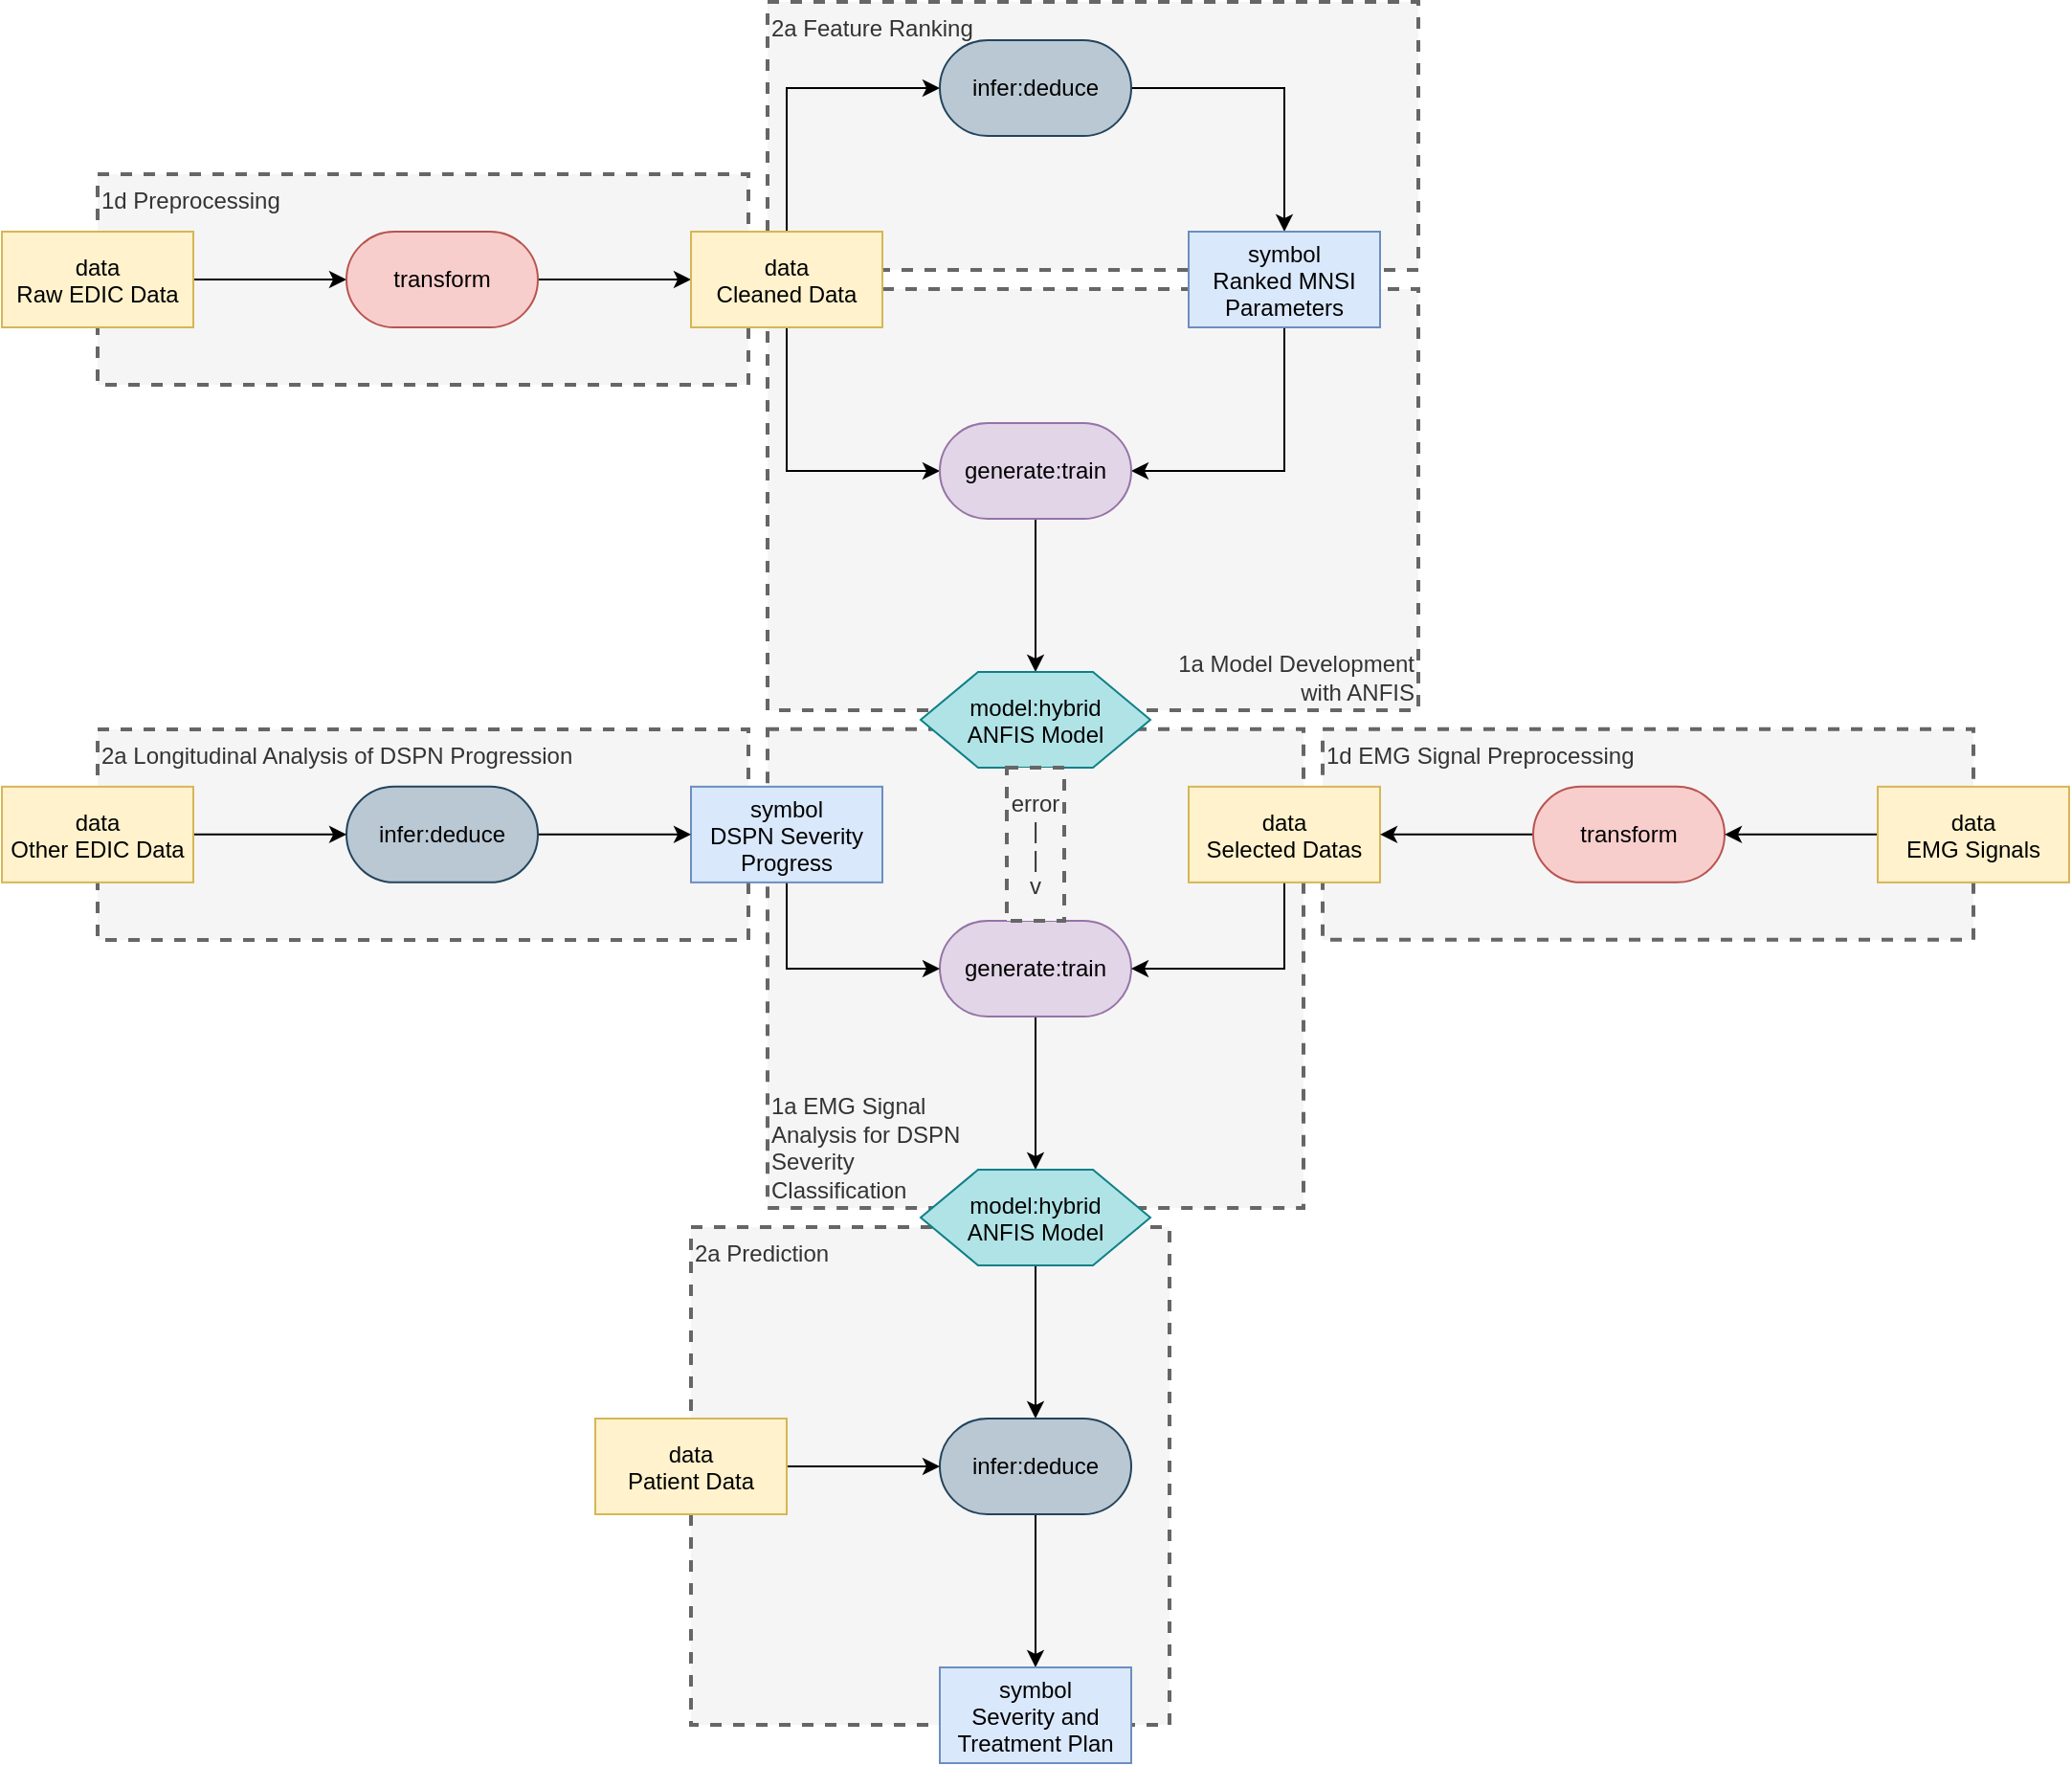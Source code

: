 <mxfile version="27.0.4" pages="2">
  <diagram name="Page-1" id="gnQ59_qfNAxgpLE1P7-v">
    <mxGraphModel dx="1310" dy="785" grid="1" gridSize="10" guides="1" tooltips="1" connect="1" arrows="1" fold="1" page="1" pageScale="1" pageWidth="3300" pageHeight="4681" math="0" shadow="0">
      <root>
        <mxCell id="0" />
        <mxCell id="1" parent="0" />
        <mxCell id="en7pM3Hq7dKchu8Cz5Mi-48" value="2a Prediction" style="text;html=1;align=left;verticalAlign=top;whiteSpace=wrap;rounded=0;dashed=1;fillColor=#f5f5f5;fontColor=#333333;strokeColor=#666666;strokeWidth=2;" name="text" vertex="1" parent="1">
          <mxGeometry x="700" y="750" width="250" height="260" as="geometry" />
        </mxCell>
        <mxCell id="en7pM3Hq7dKchu8Cz5Mi-47" value="1d EMG Signal Preprocessing" style="text;html=1;align=left;verticalAlign=top;whiteSpace=wrap;rounded=0;dashed=1;fillColor=#f5f5f5;fontColor=#333333;strokeColor=#666666;strokeWidth=2;" name="text" vertex="1" parent="1">
          <mxGeometry x="1030" y="489.93" width="340" height="110" as="geometry" />
        </mxCell>
        <mxCell id="en7pM3Hq7dKchu8Cz5Mi-46" value="&lt;div&gt;1a EMG Signal&lt;/div&gt;&lt;div&gt;Analysis for DSPN&lt;/div&gt;&lt;div&gt;Severity&lt;/div&gt;&lt;div&gt;Classification&lt;/div&gt;" style="text;html=1;align=left;verticalAlign=bottom;whiteSpace=wrap;rounded=0;dashed=1;fillColor=#f5f5f5;fontColor=#333333;strokeColor=#666666;strokeWidth=2;" name="text" vertex="1" parent="1">
          <mxGeometry x="740" y="489.93" width="280" height="250.07" as="geometry" />
        </mxCell>
        <mxCell id="en7pM3Hq7dKchu8Cz5Mi-44" value="2a Longitudinal Analysis of DSPN Progression" style="text;html=1;align=left;verticalAlign=top;whiteSpace=wrap;rounded=0;dashed=1;fillColor=#f5f5f5;fontColor=#333333;strokeColor=#666666;strokeWidth=2;" name="text" vertex="1" parent="1">
          <mxGeometry x="390" y="490" width="340" height="110" as="geometry" />
        </mxCell>
        <mxCell id="en7pM3Hq7dKchu8Cz5Mi-43" value="&lt;div&gt;1a Model Development&lt;/div&gt;&lt;div&gt;with ANFIS&lt;/div&gt;" style="text;html=1;align=right;verticalAlign=bottom;whiteSpace=wrap;rounded=0;dashed=1;fillColor=#f5f5f5;fontColor=#333333;strokeColor=#666666;strokeWidth=2;" name="text" vertex="1" parent="1">
          <mxGeometry x="740" y="260" width="340" height="220" as="geometry" />
        </mxCell>
        <mxCell id="en7pM3Hq7dKchu8Cz5Mi-42" value="2a Feature Ranking" style="text;html=1;align=left;verticalAlign=top;whiteSpace=wrap;rounded=0;dashed=1;fillColor=#f5f5f5;fontColor=#333333;strokeColor=#666666;strokeWidth=2;" name="text" vertex="1" parent="1">
          <mxGeometry x="740" y="110" width="340" height="140" as="geometry" />
        </mxCell>
        <mxCell id="en7pM3Hq7dKchu8Cz5Mi-41" value="1d Preprocessing" style="text;html=1;align=left;verticalAlign=top;whiteSpace=wrap;rounded=0;dashed=1;fillColor=#f5f5f5;fontColor=#333333;strokeColor=#666666;strokeWidth=2;" name="text" vertex="1" parent="1">
          <mxGeometry x="390" y="200" width="340" height="110" as="geometry" />
        </mxCell>
        <mxCell id="en7pM3Hq7dKchu8Cz5Mi-3" style="edgeStyle=orthogonalEdgeStyle;rounded=0;orthogonalLoop=1;jettySize=auto;html=1;exitX=1;exitY=0.5;exitDx=0;exitDy=0;entryX=0;entryY=0.5;entryDx=0;entryDy=0;" edge="1" parent="1" source="en7pM3Hq7dKchu8Cz5Mi-1" target="en7pM3Hq7dKchu8Cz5Mi-2">
          <mxGeometry relative="1" as="geometry" />
        </mxCell>
        <mxCell id="en7pM3Hq7dKchu8Cz5Mi-1" value="data&#xa;Raw EDIC Data" style="rectangle;fillColor=#fff2cc;strokeColor=#d6b656;" name="data" vertex="1" parent="1">
          <mxGeometry x="340" y="230" width="100" height="50" as="geometry" />
        </mxCell>
        <mxCell id="en7pM3Hq7dKchu8Cz5Mi-5" style="edgeStyle=orthogonalEdgeStyle;rounded=0;orthogonalLoop=1;jettySize=auto;html=1;exitX=1;exitY=0.5;exitDx=0;exitDy=0;entryX=0;entryY=0.5;entryDx=0;entryDy=0;" edge="1" parent="1" source="en7pM3Hq7dKchu8Cz5Mi-2" target="en7pM3Hq7dKchu8Cz5Mi-4">
          <mxGeometry relative="1" as="geometry" />
        </mxCell>
        <mxCell id="en7pM3Hq7dKchu8Cz5Mi-2" value="transform" style="rounded=1;whiteSpace=wrap;html=1;arcSize=50;fillColor=#f8cecc;strokeColor=#b85450;" name="transform" vertex="1" parent="1">
          <mxGeometry x="520" y="230" width="100" height="50" as="geometry" />
        </mxCell>
        <mxCell id="en7pM3Hq7dKchu8Cz5Mi-7" style="edgeStyle=orthogonalEdgeStyle;rounded=0;orthogonalLoop=1;jettySize=auto;html=1;exitX=0.5;exitY=0;exitDx=0;exitDy=0;entryX=0;entryY=0.5;entryDx=0;entryDy=0;" edge="1" parent="1" source="en7pM3Hq7dKchu8Cz5Mi-4" target="en7pM3Hq7dKchu8Cz5Mi-6">
          <mxGeometry relative="1" as="geometry" />
        </mxCell>
        <mxCell id="en7pM3Hq7dKchu8Cz5Mi-12" style="edgeStyle=orthogonalEdgeStyle;rounded=0;orthogonalLoop=1;jettySize=auto;html=1;exitX=0.5;exitY=1;exitDx=0;exitDy=0;entryX=0;entryY=0.5;entryDx=0;entryDy=0;" edge="1" parent="1" source="en7pM3Hq7dKchu8Cz5Mi-4" target="en7pM3Hq7dKchu8Cz5Mi-11">
          <mxGeometry relative="1" as="geometry" />
        </mxCell>
        <mxCell id="en7pM3Hq7dKchu8Cz5Mi-4" value="data&#xa;Cleaned Data" style="rectangle;fillColor=#fff2cc;strokeColor=#d6b656;" name="data" vertex="1" parent="1">
          <mxGeometry x="700" y="230" width="100" height="50" as="geometry" />
        </mxCell>
        <mxCell id="en7pM3Hq7dKchu8Cz5Mi-9" style="edgeStyle=orthogonalEdgeStyle;rounded=0;orthogonalLoop=1;jettySize=auto;html=1;exitX=1;exitY=0.5;exitDx=0;exitDy=0;entryX=0.5;entryY=0;entryDx=0;entryDy=0;" edge="1" parent="1" source="en7pM3Hq7dKchu8Cz5Mi-6" target="en7pM3Hq7dKchu8Cz5Mi-8">
          <mxGeometry relative="1" as="geometry" />
        </mxCell>
        <mxCell id="en7pM3Hq7dKchu8Cz5Mi-6" value="infer:deduce" style="rounded=1;whiteSpace=wrap;html=1;arcSize=50;fillColor=#bac8d3;strokeColor=#23445d;" name="infer:deduce" vertex="1" parent="1">
          <mxGeometry x="830" y="130" width="100" height="50" as="geometry" />
        </mxCell>
        <mxCell id="en7pM3Hq7dKchu8Cz5Mi-13" style="edgeStyle=orthogonalEdgeStyle;rounded=0;orthogonalLoop=1;jettySize=auto;html=1;exitX=0.5;exitY=1;exitDx=0;exitDy=0;entryX=1;entryY=0.5;entryDx=0;entryDy=0;" edge="1" parent="1" source="en7pM3Hq7dKchu8Cz5Mi-8" target="en7pM3Hq7dKchu8Cz5Mi-11">
          <mxGeometry relative="1" as="geometry" />
        </mxCell>
        <mxCell id="en7pM3Hq7dKchu8Cz5Mi-8" value="symbol&#xa;Ranked MNSI&#xa;Parameters" style="rectangle;fillColor=#dae8fc;strokeColor=#6c8ebf;" name="symbol" vertex="1" parent="1">
          <mxGeometry x="960" y="230" width="100" height="50" as="geometry" />
        </mxCell>
        <mxCell id="en7pM3Hq7dKchu8Cz5Mi-15" style="edgeStyle=orthogonalEdgeStyle;rounded=0;orthogonalLoop=1;jettySize=auto;html=1;exitX=0.5;exitY=1;exitDx=0;exitDy=0;entryX=0.5;entryY=0;entryDx=0;entryDy=0;" edge="1" parent="1" source="en7pM3Hq7dKchu8Cz5Mi-11" target="en7pM3Hq7dKchu8Cz5Mi-14">
          <mxGeometry relative="1" as="geometry" />
        </mxCell>
        <mxCell id="en7pM3Hq7dKchu8Cz5Mi-11" value="generate:train" style="rounded=1;whiteSpace=wrap;html=1;arcSize=50;fillColor=#e1d5e7;strokeColor=#9673a6;" name="generate:train" vertex="1" parent="1">
          <mxGeometry x="830" y="330" width="100" height="50" as="geometry" />
        </mxCell>
        <mxCell id="en7pM3Hq7dKchu8Cz5Mi-14" value="model:hybrid&#xa;ANFIS Model" style="shape=hexagon;perimeter=hexagonPerimeter2;fillColor=#b0e3e6;strokeColor=#0e8088;" name="model" vertex="1" parent="1">
          <mxGeometry x="820" y="460" width="120" height="50" as="geometry" />
        </mxCell>
        <mxCell id="en7pM3Hq7dKchu8Cz5Mi-34" style="edgeStyle=orthogonalEdgeStyle;rounded=0;orthogonalLoop=1;jettySize=auto;html=1;exitX=0.5;exitY=1;exitDx=0;exitDy=0;entryX=0.5;entryY=0;entryDx=0;entryDy=0;" edge="1" parent="1" source="en7pM3Hq7dKchu8Cz5Mi-16" target="en7pM3Hq7dKchu8Cz5Mi-33">
          <mxGeometry relative="1" as="geometry" />
        </mxCell>
        <mxCell id="en7pM3Hq7dKchu8Cz5Mi-16" value="generate:train" style="rounded=1;whiteSpace=wrap;html=1;arcSize=50;fillColor=#e1d5e7;strokeColor=#9673a6;" name="generate:train" vertex="1" parent="1">
          <mxGeometry x="830" y="590" width="100" height="50" as="geometry" />
        </mxCell>
        <mxCell id="en7pM3Hq7dKchu8Cz5Mi-18" value="&lt;div&gt;error&lt;/div&gt;&lt;div&gt;|&lt;/div&gt;&lt;div&gt;|&lt;/div&gt;&lt;div&gt;v&lt;/div&gt;" style="text;html=1;align=center;verticalAlign=middle;whiteSpace=wrap;rounded=0;dashed=1;fillColor=#f5f5f5;fontColor=#333333;strokeColor=#666666;strokeWidth=2;" name="text" vertex="1" parent="1">
          <mxGeometry x="865" y="510" width="30" height="80" as="geometry" />
        </mxCell>
        <mxCell id="en7pM3Hq7dKchu8Cz5Mi-24" style="edgeStyle=orthogonalEdgeStyle;rounded=0;orthogonalLoop=1;jettySize=auto;html=1;exitX=0.5;exitY=1;exitDx=0;exitDy=0;entryX=0;entryY=0.5;entryDx=0;entryDy=0;" edge="1" parent="1" source="en7pM3Hq7dKchu8Cz5Mi-20" target="en7pM3Hq7dKchu8Cz5Mi-16">
          <mxGeometry relative="1" as="geometry" />
        </mxCell>
        <mxCell id="en7pM3Hq7dKchu8Cz5Mi-20" value="symbol&#xa;DSPN Severity&#xa;Progress" style="rectangle;fillColor=#dae8fc;strokeColor=#6c8ebf;" name="symbol" vertex="1" parent="1">
          <mxGeometry x="700" y="519.93" width="100" height="50" as="geometry" />
        </mxCell>
        <mxCell id="en7pM3Hq7dKchu8Cz5Mi-22" style="edgeStyle=orthogonalEdgeStyle;rounded=0;orthogonalLoop=1;jettySize=auto;html=1;entryX=0;entryY=0.5;entryDx=0;entryDy=0;" edge="1" parent="1" source="en7pM3Hq7dKchu8Cz5Mi-21" target="en7pM3Hq7dKchu8Cz5Mi-20">
          <mxGeometry relative="1" as="geometry" />
        </mxCell>
        <mxCell id="en7pM3Hq7dKchu8Cz5Mi-21" value="infer:deduce" style="rounded=1;whiteSpace=wrap;html=1;arcSize=50;fillColor=#bac8d3;strokeColor=#23445d;" name="infer:deduce" vertex="1" parent="1">
          <mxGeometry x="520" y="519.93" width="100" height="50" as="geometry" />
        </mxCell>
        <mxCell id="en7pM3Hq7dKchu8Cz5Mi-26" style="edgeStyle=orthogonalEdgeStyle;rounded=0;orthogonalLoop=1;jettySize=auto;html=1;entryX=0;entryY=0.5;entryDx=0;entryDy=0;" edge="1" parent="1" source="en7pM3Hq7dKchu8Cz5Mi-25" target="en7pM3Hq7dKchu8Cz5Mi-21">
          <mxGeometry relative="1" as="geometry" />
        </mxCell>
        <mxCell id="en7pM3Hq7dKchu8Cz5Mi-25" value="data&#xa;Other EDIC Data" style="rectangle;fillColor=#fff2cc;strokeColor=#d6b656;" name="data" vertex="1" parent="1">
          <mxGeometry x="340" y="519.93" width="100" height="50" as="geometry" />
        </mxCell>
        <mxCell id="en7pM3Hq7dKchu8Cz5Mi-28" style="edgeStyle=orthogonalEdgeStyle;rounded=0;orthogonalLoop=1;jettySize=auto;html=1;exitX=0.5;exitY=1;exitDx=0;exitDy=0;entryX=1;entryY=0.5;entryDx=0;entryDy=0;" edge="1" parent="1" source="en7pM3Hq7dKchu8Cz5Mi-27" target="en7pM3Hq7dKchu8Cz5Mi-16">
          <mxGeometry relative="1" as="geometry" />
        </mxCell>
        <mxCell id="en7pM3Hq7dKchu8Cz5Mi-27" value="data&#xa;Selected Datas" style="rectangle;fillColor=#fff2cc;strokeColor=#d6b656;" name="data" vertex="1" parent="1">
          <mxGeometry x="960" y="519.93" width="100" height="50" as="geometry" />
        </mxCell>
        <mxCell id="en7pM3Hq7dKchu8Cz5Mi-30" style="edgeStyle=orthogonalEdgeStyle;rounded=0;orthogonalLoop=1;jettySize=auto;html=1;entryX=1;entryY=0.5;entryDx=0;entryDy=0;" edge="1" parent="1" source="en7pM3Hq7dKchu8Cz5Mi-29" target="en7pM3Hq7dKchu8Cz5Mi-27">
          <mxGeometry relative="1" as="geometry" />
        </mxCell>
        <mxCell id="en7pM3Hq7dKchu8Cz5Mi-29" value="transform" style="rounded=1;whiteSpace=wrap;html=1;arcSize=50;fillColor=#f8cecc;strokeColor=#b85450;" name="transform" vertex="1" parent="1">
          <mxGeometry x="1140" y="519.93" width="100" height="50" as="geometry" />
        </mxCell>
        <mxCell id="en7pM3Hq7dKchu8Cz5Mi-32" style="edgeStyle=orthogonalEdgeStyle;rounded=0;orthogonalLoop=1;jettySize=auto;html=1;entryX=1;entryY=0.5;entryDx=0;entryDy=0;" edge="1" parent="1" source="en7pM3Hq7dKchu8Cz5Mi-31" target="en7pM3Hq7dKchu8Cz5Mi-29">
          <mxGeometry relative="1" as="geometry" />
        </mxCell>
        <mxCell id="en7pM3Hq7dKchu8Cz5Mi-31" value="data&#xa;EMG Signals" style="rectangle;fillColor=#fff2cc;strokeColor=#d6b656;" name="data" vertex="1" parent="1">
          <mxGeometry x="1320" y="519.93" width="100" height="50" as="geometry" />
        </mxCell>
        <mxCell id="en7pM3Hq7dKchu8Cz5Mi-36" style="edgeStyle=orthogonalEdgeStyle;rounded=0;orthogonalLoop=1;jettySize=auto;html=1;exitX=0.5;exitY=1;exitDx=0;exitDy=0;entryX=0.5;entryY=0;entryDx=0;entryDy=0;" edge="1" parent="1" source="en7pM3Hq7dKchu8Cz5Mi-33" target="en7pM3Hq7dKchu8Cz5Mi-35">
          <mxGeometry relative="1" as="geometry" />
        </mxCell>
        <mxCell id="en7pM3Hq7dKchu8Cz5Mi-33" value="model:hybrid&#xa;ANFIS Model" style="shape=hexagon;perimeter=hexagonPerimeter2;fillColor=#b0e3e6;strokeColor=#0e8088;" name="model" vertex="1" parent="1">
          <mxGeometry x="820" y="720" width="120" height="50" as="geometry" />
        </mxCell>
        <mxCell id="en7pM3Hq7dKchu8Cz5Mi-40" style="edgeStyle=orthogonalEdgeStyle;rounded=0;orthogonalLoop=1;jettySize=auto;html=1;exitX=0.5;exitY=1;exitDx=0;exitDy=0;entryX=0.5;entryY=0;entryDx=0;entryDy=0;" edge="1" parent="1" source="en7pM3Hq7dKchu8Cz5Mi-35" target="en7pM3Hq7dKchu8Cz5Mi-39">
          <mxGeometry relative="1" as="geometry" />
        </mxCell>
        <mxCell id="en7pM3Hq7dKchu8Cz5Mi-35" value="infer:deduce" style="rounded=1;whiteSpace=wrap;html=1;arcSize=50;fillColor=#bac8d3;strokeColor=#23445d;" name="infer:deduce" vertex="1" parent="1">
          <mxGeometry x="830" y="850" width="100" height="50" as="geometry" />
        </mxCell>
        <mxCell id="en7pM3Hq7dKchu8Cz5Mi-38" style="edgeStyle=orthogonalEdgeStyle;rounded=0;orthogonalLoop=1;jettySize=auto;html=1;entryX=0;entryY=0.5;entryDx=0;entryDy=0;" edge="1" parent="1" source="en7pM3Hq7dKchu8Cz5Mi-37" target="en7pM3Hq7dKchu8Cz5Mi-35">
          <mxGeometry relative="1" as="geometry" />
        </mxCell>
        <mxCell id="en7pM3Hq7dKchu8Cz5Mi-37" value="data&#xa;Patient Data" style="rectangle;fillColor=#fff2cc;strokeColor=#d6b656;" name="data" vertex="1" parent="1">
          <mxGeometry x="650" y="850" width="100" height="50" as="geometry" />
        </mxCell>
        <mxCell id="en7pM3Hq7dKchu8Cz5Mi-39" value="symbol&#xa;Severity and&#xa;Treatment Plan" style="rectangle;fillColor=#dae8fc;strokeColor=#6c8ebf;" name="symbol" vertex="1" parent="1">
          <mxGeometry x="830" y="980" width="100" height="50" as="geometry" />
        </mxCell>
      </root>
    </mxGraphModel>
  </diagram>
  <diagram id="DpNGzLCUV7I7cCriN2eP" name="Page-2">
    <mxGraphModel dx="1310" dy="785" grid="1" gridSize="10" guides="1" tooltips="1" connect="1" arrows="1" fold="1" page="1" pageScale="1" pageWidth="3300" pageHeight="4681" math="0" shadow="0">
      <root>
        <mxCell id="0" />
        <mxCell id="1" parent="0" />
        <mxCell id="3BTB8YPEbrVs2zY0OH5E-1" value="2a Prediction" style="text;html=1;align=left;verticalAlign=top;whiteSpace=wrap;rounded=0;dashed=1;fillColor=#f5f5f5;fontColor=#333333;strokeColor=#666666;strokeWidth=2;" name="text" vertex="1" parent="1">
          <mxGeometry x="700" y="750" width="250" height="260" as="geometry" />
        </mxCell>
        <mxCell id="3BTB8YPEbrVs2zY0OH5E-2" value="1d EMG Signal Preprocessing" style="text;html=1;align=left;verticalAlign=top;whiteSpace=wrap;rounded=0;dashed=1;fillColor=#f5f5f5;fontColor=#333333;strokeColor=#666666;strokeWidth=2;" name="text" vertex="1" parent="1">
          <mxGeometry x="1030" y="489.93" width="340" height="110" as="geometry" />
        </mxCell>
        <mxCell id="3BTB8YPEbrVs2zY0OH5E-3" value="&lt;div&gt;1a EMG Signal&lt;/div&gt;&lt;div&gt;Analysis for DSPN&lt;/div&gt;&lt;div&gt;Severity&lt;/div&gt;&lt;div&gt;Classification&lt;/div&gt;" style="text;html=1;align=left;verticalAlign=bottom;whiteSpace=wrap;rounded=0;dashed=1;fillColor=#f5f5f5;fontColor=#333333;strokeColor=#666666;strokeWidth=2;" name="text" vertex="1" parent="1">
          <mxGeometry x="740" y="489.93" width="280" height="250.07" as="geometry" />
        </mxCell>
        <mxCell id="3BTB8YPEbrVs2zY0OH5E-4" value="2a Longitudinal Analysis of DSPN Progression" style="text;html=1;align=left;verticalAlign=top;whiteSpace=wrap;rounded=0;dashed=1;fillColor=#f5f5f5;fontColor=#333333;strokeColor=#666666;strokeWidth=2;" name="text" vertex="1" parent="1">
          <mxGeometry x="390" y="490" width="340" height="110" as="geometry" />
        </mxCell>
        <mxCell id="3BTB8YPEbrVs2zY0OH5E-5" value="&lt;div&gt;1a Model Development&lt;/div&gt;&lt;div&gt;with ANFIS&lt;/div&gt;" style="text;html=1;align=right;verticalAlign=bottom;whiteSpace=wrap;rounded=0;dashed=1;fillColor=#f5f5f5;fontColor=#333333;strokeColor=#666666;strokeWidth=2;" name="text" vertex="1" parent="1">
          <mxGeometry x="740" y="260" width="340" height="220" as="geometry" />
        </mxCell>
        <mxCell id="3BTB8YPEbrVs2zY0OH5E-6" value="2a Feature Ranking" style="text;html=1;align=left;verticalAlign=top;whiteSpace=wrap;rounded=0;dashed=1;fillColor=#f5f5f5;fontColor=#333333;strokeColor=#666666;strokeWidth=2;" name="text" vertex="1" parent="1">
          <mxGeometry x="740" y="110" width="340" height="140" as="geometry" />
        </mxCell>
        <mxCell id="3BTB8YPEbrVs2zY0OH5E-7" value="1d Preprocessing" style="text;html=1;align=left;verticalAlign=top;whiteSpace=wrap;rounded=0;dashed=1;fillColor=#f5f5f5;fontColor=#333333;strokeColor=#666666;strokeWidth=2;" name="text" vertex="1" parent="1">
          <mxGeometry x="390" y="200" width="340" height="110" as="geometry" />
        </mxCell>
        <mxCell id="3BTB8YPEbrVs2zY0OH5E-8" style="edgeStyle=orthogonalEdgeStyle;rounded=0;orthogonalLoop=1;jettySize=auto;html=1;exitX=1;exitY=0.5;exitDx=0;exitDy=0;entryX=0;entryY=0.5;entryDx=0;entryDy=0;" edge="1" parent="1" source="3BTB8YPEbrVs2zY0OH5E-9" target="3BTB8YPEbrVs2zY0OH5E-11">
          <mxGeometry relative="1" as="geometry" />
        </mxCell>
        <mxCell id="3BTB8YPEbrVs2zY0OH5E-9" value="data&#xa;Raw EDIC Data" style="rectangle;fillColor=#fff2cc;strokeColor=#d6b656;" name="data" vertex="1" parent="1">
          <mxGeometry x="340" y="230" width="100" height="50" as="geometry" />
        </mxCell>
        <mxCell id="3BTB8YPEbrVs2zY0OH5E-10" style="edgeStyle=orthogonalEdgeStyle;rounded=0;orthogonalLoop=1;jettySize=auto;html=1;exitX=1;exitY=0.5;exitDx=0;exitDy=0;entryX=0;entryY=0.5;entryDx=0;entryDy=0;" edge="1" parent="1" source="3BTB8YPEbrVs2zY0OH5E-11" target="3BTB8YPEbrVs2zY0OH5E-14">
          <mxGeometry relative="1" as="geometry" />
        </mxCell>
        <mxCell id="3BTB8YPEbrVs2zY0OH5E-11" value="transform" style="rounded=1;whiteSpace=wrap;html=1;arcSize=50;fillColor=#f8cecc;strokeColor=#b85450;" name="transform" vertex="1" parent="1">
          <mxGeometry x="520" y="230" width="100" height="50" as="geometry" />
        </mxCell>
        <mxCell id="3BTB8YPEbrVs2zY0OH5E-12" style="edgeStyle=orthogonalEdgeStyle;rounded=0;orthogonalLoop=1;jettySize=auto;html=1;exitX=0.5;exitY=0;exitDx=0;exitDy=0;entryX=0;entryY=0.5;entryDx=0;entryDy=0;" edge="1" parent="1" source="3BTB8YPEbrVs2zY0OH5E-14" target="3BTB8YPEbrVs2zY0OH5E-16">
          <mxGeometry relative="1" as="geometry" />
        </mxCell>
        <mxCell id="3BTB8YPEbrVs2zY0OH5E-13" style="edgeStyle=orthogonalEdgeStyle;rounded=0;orthogonalLoop=1;jettySize=auto;html=1;exitX=0.5;exitY=1;exitDx=0;exitDy=0;entryX=0;entryY=0.5;entryDx=0;entryDy=0;" edge="1" parent="1" source="3BTB8YPEbrVs2zY0OH5E-14" target="3BTB8YPEbrVs2zY0OH5E-20">
          <mxGeometry relative="1" as="geometry" />
        </mxCell>
        <mxCell id="3BTB8YPEbrVs2zY0OH5E-14" value="data&#xa;Cleaned Data" style="rectangle;fillColor=#fff2cc;strokeColor=#d6b656;" name="data" vertex="1" parent="1" tooltip="⚠️ Node not part of any valid pattern.">
          <mxGeometry x="700" y="230" width="100" height="50" as="geometry" />
        </mxCell>
        <mxCell id="3BTB8YPEbrVs2zY0OH5E-15" style="edgeStyle=orthogonalEdgeStyle;rounded=0;orthogonalLoop=1;jettySize=auto;html=1;exitX=1;exitY=0.5;exitDx=0;exitDy=0;entryX=0.5;entryY=0;entryDx=0;entryDy=0;" edge="1" parent="1" source="3BTB8YPEbrVs2zY0OH5E-16" target="3BTB8YPEbrVs2zY0OH5E-18">
          <mxGeometry relative="1" as="geometry" />
        </mxCell>
        <mxCell id="3BTB8YPEbrVs2zY0OH5E-16" value="infer:deduce" style="rounded=1;whiteSpace=wrap;html=1;arcSize=50;fillColor=#bac8d3;strokeColor=#23445d;" name="infer:deduce" vertex="1" parent="1" tooltip="⚠️ Node not part of any valid pattern.">
          <mxGeometry x="830" y="130" width="100" height="50" as="geometry" />
        </mxCell>
        <mxCell id="3BTB8YPEbrVs2zY0OH5E-17" style="edgeStyle=orthogonalEdgeStyle;rounded=0;orthogonalLoop=1;jettySize=auto;html=1;exitX=0.5;exitY=1;exitDx=0;exitDy=0;entryX=1;entryY=0.5;entryDx=0;entryDy=0;" edge="1" parent="1" source="3BTB8YPEbrVs2zY0OH5E-18" target="3BTB8YPEbrVs2zY0OH5E-20">
          <mxGeometry relative="1" as="geometry" />
        </mxCell>
        <mxCell id="3BTB8YPEbrVs2zY0OH5E-18" value="symbol&#xa;Ranked MNSI&#xa;Parameters" style="rectangle;fillColor=#dae8fc;strokeColor=#6c8ebf;" name="symbol" vertex="1" parent="1">
          <mxGeometry x="960" y="230" width="100" height="50" as="geometry" />
        </mxCell>
        <mxCell id="3BTB8YPEbrVs2zY0OH5E-19" style="edgeStyle=orthogonalEdgeStyle;rounded=0;orthogonalLoop=1;jettySize=auto;html=1;exitX=0.5;exitY=1;exitDx=0;exitDy=0;entryX=0.5;entryY=0;entryDx=0;entryDy=0;" edge="1" parent="1" source="3BTB8YPEbrVs2zY0OH5E-20" target="3BTB8YPEbrVs2zY0OH5E-21">
          <mxGeometry relative="1" as="geometry" />
        </mxCell>
        <mxCell id="3BTB8YPEbrVs2zY0OH5E-20" value="generate:train" style="rounded=1;whiteSpace=wrap;html=1;arcSize=50;fillColor=#e1d5e7;strokeColor=#9673a6;" name="generate:train" vertex="1" parent="1">
          <mxGeometry x="830" y="330" width="100" height="50" as="geometry" />
        </mxCell>
        <mxCell id="3BTB8YPEbrVs2zY0OH5E-21" value="model:hybrid&#xa;ANFIS Model" style="shape=hexagon;perimeter=hexagonPerimeter2;fillColor=#b0e3e6;strokeColor=#0e8088;" name="model" vertex="1" parent="1">
          <mxGeometry x="820" y="460" width="120" height="50" as="geometry" />
        </mxCell>
        <mxCell id="3BTB8YPEbrVs2zY0OH5E-46" style="edgeStyle=orthogonalEdgeStyle;rounded=0;orthogonalLoop=1;jettySize=auto;html=1;exitX=0.5;exitY=1;exitDx=0;exitDy=0;entryX=0.5;entryY=0;entryDx=0;entryDy=0;" edge="1" parent="1" source="3BTB8YPEbrVs2zY0OH5E-23" target="3BTB8YPEbrVs2zY0OH5E-38">
          <mxGeometry relative="1" as="geometry" />
        </mxCell>
        <mxCell id="3BTB8YPEbrVs2zY0OH5E-23" value="generate:train" style="rounded=1;whiteSpace=wrap;html=1;arcSize=50;fillColor=#e1d5e7;strokeColor=#9673a6;" name="generate:train" vertex="1" parent="1">
          <mxGeometry x="830" y="590" width="100" height="50" as="geometry" />
        </mxCell>
        <mxCell id="3BTB8YPEbrVs2zY0OH5E-24" value="no feasable way to fix this" style="text;html=1;align=center;verticalAlign=middle;whiteSpace=wrap;rounded=0;dashed=1;fillColor=#f5f5f5;fontColor=#333333;strokeColor=#666666;strokeWidth=2;" name="text" vertex="1" parent="1">
          <mxGeometry x="770" y="410" width="80" height="40" as="geometry" />
        </mxCell>
        <mxCell id="3BTB8YPEbrVs2zY0OH5E-25" style="edgeStyle=orthogonalEdgeStyle;rounded=0;orthogonalLoop=1;jettySize=auto;html=1;exitX=0.5;exitY=1;exitDx=0;exitDy=0;entryX=0;entryY=0.5;entryDx=0;entryDy=0;" edge="1" parent="1" source="3BTB8YPEbrVs2zY0OH5E-26" target="3BTB8YPEbrVs2zY0OH5E-23">
          <mxGeometry relative="1" as="geometry" />
        </mxCell>
        <mxCell id="3BTB8YPEbrVs2zY0OH5E-26" value="symbol&#xa;DSPN Severity&#xa;Progress" style="rectangle;fillColor=#dae8fc;strokeColor=#6c8ebf;" name="symbol" vertex="1" parent="1">
          <mxGeometry x="700" y="519.93" width="100" height="50" as="geometry" />
        </mxCell>
        <mxCell id="3BTB8YPEbrVs2zY0OH5E-27" style="edgeStyle=orthogonalEdgeStyle;rounded=0;orthogonalLoop=1;jettySize=auto;html=1;entryX=0;entryY=0.5;entryDx=0;entryDy=0;" edge="1" parent="1" source="3BTB8YPEbrVs2zY0OH5E-28" target="3BTB8YPEbrVs2zY0OH5E-26">
          <mxGeometry relative="1" as="geometry" />
        </mxCell>
        <mxCell id="3BTB8YPEbrVs2zY0OH5E-28" value="infer:deduce" style="rounded=1;whiteSpace=wrap;html=1;arcSize=50;fillColor=#bac8d3;strokeColor=#23445d;" name="infer:deduce" vertex="1" parent="1" tooltip="⚠️ Node not part of any valid pattern.">
          <mxGeometry x="520" y="519.93" width="100" height="50" as="geometry" />
        </mxCell>
        <mxCell id="3BTB8YPEbrVs2zY0OH5E-29" style="edgeStyle=orthogonalEdgeStyle;rounded=0;orthogonalLoop=1;jettySize=auto;html=1;entryX=0;entryY=0.5;entryDx=0;entryDy=0;" edge="1" parent="1" source="3BTB8YPEbrVs2zY0OH5E-30" target="3BTB8YPEbrVs2zY0OH5E-28">
          <mxGeometry relative="1" as="geometry" />
        </mxCell>
        <mxCell id="3BTB8YPEbrVs2zY0OH5E-30" value="data&#xa;Other EDIC Data" style="rectangle;fillColor=#fff2cc;strokeColor=#d6b656;" name="data" vertex="1" parent="1" tooltip="⚠️ Node not part of any valid pattern.">
          <mxGeometry x="340" y="519.93" width="100" height="50" as="geometry" />
        </mxCell>
        <mxCell id="3BTB8YPEbrVs2zY0OH5E-31" style="edgeStyle=orthogonalEdgeStyle;rounded=0;orthogonalLoop=1;jettySize=auto;html=1;exitX=0.5;exitY=1;exitDx=0;exitDy=0;entryX=1;entryY=0.5;entryDx=0;entryDy=0;" edge="1" parent="1" source="3BTB8YPEbrVs2zY0OH5E-32" target="3BTB8YPEbrVs2zY0OH5E-23">
          <mxGeometry relative="1" as="geometry" />
        </mxCell>
        <mxCell id="3BTB8YPEbrVs2zY0OH5E-32" value="data&#xa;Selected Datas" style="rectangle;fillColor=#fff2cc;strokeColor=#d6b656;" name="data" vertex="1" parent="1">
          <mxGeometry x="960" y="519.93" width="100" height="50" as="geometry" />
        </mxCell>
        <mxCell id="3BTB8YPEbrVs2zY0OH5E-33" style="edgeStyle=orthogonalEdgeStyle;rounded=0;orthogonalLoop=1;jettySize=auto;html=1;entryX=1;entryY=0.5;entryDx=0;entryDy=0;" edge="1" parent="1" source="3BTB8YPEbrVs2zY0OH5E-34" target="3BTB8YPEbrVs2zY0OH5E-32">
          <mxGeometry relative="1" as="geometry" />
        </mxCell>
        <mxCell id="3BTB8YPEbrVs2zY0OH5E-34" value="transform" style="rounded=1;whiteSpace=wrap;html=1;arcSize=50;fillColor=#f8cecc;strokeColor=#b85450;" name="transform" vertex="1" parent="1">
          <mxGeometry x="1140" y="519.93" width="100" height="50" as="geometry" />
        </mxCell>
        <mxCell id="3BTB8YPEbrVs2zY0OH5E-35" style="edgeStyle=orthogonalEdgeStyle;rounded=0;orthogonalLoop=1;jettySize=auto;html=1;entryX=1;entryY=0.5;entryDx=0;entryDy=0;" edge="1" parent="1" source="3BTB8YPEbrVs2zY0OH5E-36" target="3BTB8YPEbrVs2zY0OH5E-34">
          <mxGeometry relative="1" as="geometry" />
        </mxCell>
        <mxCell id="3BTB8YPEbrVs2zY0OH5E-36" value="data&#xa;EMG Signals" style="rectangle;fillColor=#fff2cc;strokeColor=#d6b656;" name="data" vertex="1" parent="1">
          <mxGeometry x="1320" y="519.93" width="100" height="50" as="geometry" />
        </mxCell>
        <mxCell id="3BTB8YPEbrVs2zY0OH5E-45" style="edgeStyle=orthogonalEdgeStyle;rounded=0;orthogonalLoop=1;jettySize=auto;html=1;exitX=0.5;exitY=1;exitDx=0;exitDy=0;entryX=0.5;entryY=0;entryDx=0;entryDy=0;" edge="1" parent="1" source="3BTB8YPEbrVs2zY0OH5E-38" target="3BTB8YPEbrVs2zY0OH5E-40">
          <mxGeometry relative="1" as="geometry" />
        </mxCell>
        <mxCell id="3BTB8YPEbrVs2zY0OH5E-38" value="model:hybrid&#xa;ANFIS Model" style="shape=hexagon;perimeter=hexagonPerimeter2;fillColor=#b0e3e6;strokeColor=#0e8088;" name="model" vertex="1" parent="1">
          <mxGeometry x="820" y="720" width="120" height="50" as="geometry" />
        </mxCell>
        <mxCell id="3BTB8YPEbrVs2zY0OH5E-39" style="edgeStyle=orthogonalEdgeStyle;rounded=0;orthogonalLoop=1;jettySize=auto;html=1;exitX=0.5;exitY=1;exitDx=0;exitDy=0;entryX=0.5;entryY=0;entryDx=0;entryDy=0;" edge="1" parent="1" source="3BTB8YPEbrVs2zY0OH5E-40" target="3BTB8YPEbrVs2zY0OH5E-43">
          <mxGeometry relative="1" as="geometry" />
        </mxCell>
        <mxCell id="3BTB8YPEbrVs2zY0OH5E-40" value="infer:deduce" style="rounded=1;whiteSpace=wrap;html=1;arcSize=50;fillColor=#bac8d3;strokeColor=#23445d;" name="infer:deduce" vertex="1" parent="1">
          <mxGeometry x="830" y="850" width="100" height="50" as="geometry" />
        </mxCell>
        <mxCell id="3BTB8YPEbrVs2zY0OH5E-41" style="edgeStyle=orthogonalEdgeStyle;rounded=0;orthogonalLoop=1;jettySize=auto;html=1;entryX=0;entryY=0.5;entryDx=0;entryDy=0;" edge="1" parent="1" source="3BTB8YPEbrVs2zY0OH5E-42" target="3BTB8YPEbrVs2zY0OH5E-40">
          <mxGeometry relative="1" as="geometry" />
        </mxCell>
        <mxCell id="3BTB8YPEbrVs2zY0OH5E-42" value="data&#xa;Patient Data" style="rectangle;fillColor=#fff2cc;strokeColor=#d6b656;" name="data" vertex="1" parent="1" tooltip="⚠️ Node not part of any valid pattern.">
          <mxGeometry x="650" y="850" width="100" height="50" as="geometry" />
        </mxCell>
        <mxCell id="3BTB8YPEbrVs2zY0OH5E-43" value="symbol&#xa;Severity and&#xa;Treatment Plan" style="rectangle;fillColor=#dae8fc;strokeColor=#6c8ebf;" name="symbol" vertex="1" parent="1" tooltip="⚠️ Node not part of any valid pattern.">
          <mxGeometry x="830" y="980" width="100" height="50" as="geometry" />
        </mxCell>
      </root>
    </mxGraphModel>
  </diagram>
</mxfile>

